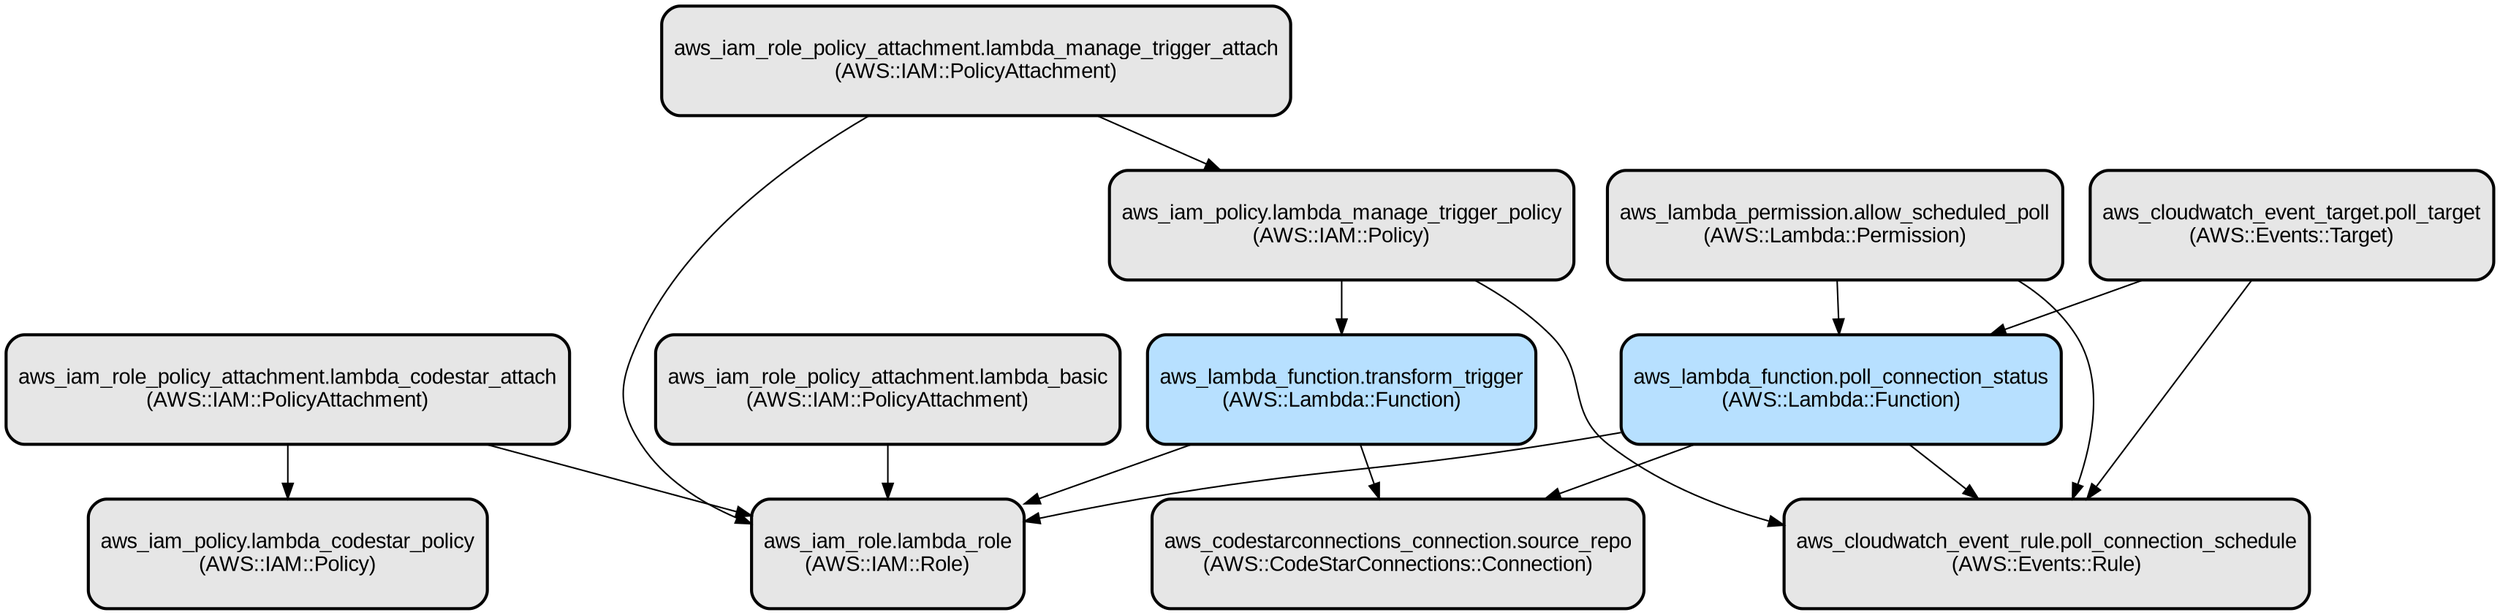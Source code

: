 digraph INFRA {
  node [ color = "black", fillcolor = "#E6E6E6", height =1, style = "filled,bold,rounded", fontname = "Arial" ];
  "aws_codestarconnections_connection.source_repo" [ label = "aws_codestarconnections_connection.source_repo
(AWS::CodeStarConnections::Connection)", shape =rectangle ];
  "aws_iam_role.lambda_role" [ label = "aws_iam_role.lambda_role
(AWS::IAM::Role)", shape =rectangle ];
  "aws_lambda_function.transform_trigger" [ label = "aws_lambda_function.transform_trigger
(AWS::Lambda::Function)", shape =rectangle, fillcolor = "#B7E0FF" ];
  "aws_lambda_function.poll_connection_status" [ label = "aws_lambda_function.poll_connection_status
(AWS::Lambda::Function)", shape =rectangle, fillcolor = "#B7E0FF" ];
  "aws_cloudwatch_event_rule.poll_connection_schedule" [ label = "aws_cloudwatch_event_rule.poll_connection_schedule
(AWS::Events::Rule)", shape =rectangle ];
  "aws_cloudwatch_event_target.poll_target" [ label = "aws_cloudwatch_event_target.poll_target
(AWS::Events::Target)", shape =rectangle ];
  "aws_lambda_permission.allow_scheduled_poll" [ label = "aws_lambda_permission.allow_scheduled_poll
(AWS::Lambda::Permission)", shape =rectangle ];
  "aws_iam_policy.lambda_codestar_policy" [ label = "aws_iam_policy.lambda_codestar_policy
(AWS::IAM::Policy)", shape =rectangle ];
  "aws_iam_role_policy_attachment.lambda_codestar_attach" [ label = "aws_iam_role_policy_attachment.lambda_codestar_attach
(AWS::IAM::PolicyAttachment)", shape =rectangle ];
  "aws_iam_role_policy_attachment.lambda_basic" [ label = "aws_iam_role_policy_attachment.lambda_basic
(AWS::IAM::PolicyAttachment)", shape =rectangle ];
  "aws_iam_policy.lambda_manage_trigger_policy" [ label = "aws_iam_policy.lambda_manage_trigger_policy
(AWS::IAM::Policy)", shape =rectangle ];
  "aws_iam_role_policy_attachment.lambda_manage_trigger_attach" [ label = "aws_iam_role_policy_attachment.lambda_manage_trigger_attach
(AWS::IAM::PolicyAttachment)", shape =rectangle ];
  "aws_lambda_function.transform_trigger" -> "aws_iam_role.lambda_role";
  "aws_lambda_function.transform_trigger" -> "aws_codestarconnections_connection.source_repo";
  "aws_lambda_function.poll_connection_status" -> "aws_iam_role.lambda_role";
  "aws_lambda_function.poll_connection_status" -> "aws_codestarconnections_connection.source_repo";
  "aws_lambda_function.poll_connection_status" -> "aws_cloudwatch_event_rule.poll_connection_schedule";
  "aws_cloudwatch_event_target.poll_target" -> "aws_cloudwatch_event_rule.poll_connection_schedule";
  "aws_cloudwatch_event_target.poll_target" -> "aws_lambda_function.poll_connection_status";
  "aws_lambda_permission.allow_scheduled_poll" -> "aws_lambda_function.poll_connection_status";
  "aws_lambda_permission.allow_scheduled_poll" -> "aws_cloudwatch_event_rule.poll_connection_schedule";
  "aws_iam_role_policy_attachment.lambda_codestar_attach" -> "aws_iam_role.lambda_role";
  "aws_iam_role_policy_attachment.lambda_codestar_attach" -> "aws_iam_policy.lambda_codestar_policy";
  "aws_iam_role_policy_attachment.lambda_basic" -> "aws_iam_role.lambda_role";
  "aws_iam_policy.lambda_manage_trigger_policy" -> "aws_lambda_function.transform_trigger";
  "aws_iam_policy.lambda_manage_trigger_policy" -> "aws_cloudwatch_event_rule.poll_connection_schedule";
  "aws_iam_role_policy_attachment.lambda_manage_trigger_attach" -> "aws_iam_role.lambda_role";
  "aws_iam_role_policy_attachment.lambda_manage_trigger_attach" -> "aws_iam_policy.lambda_manage_trigger_policy";
}
